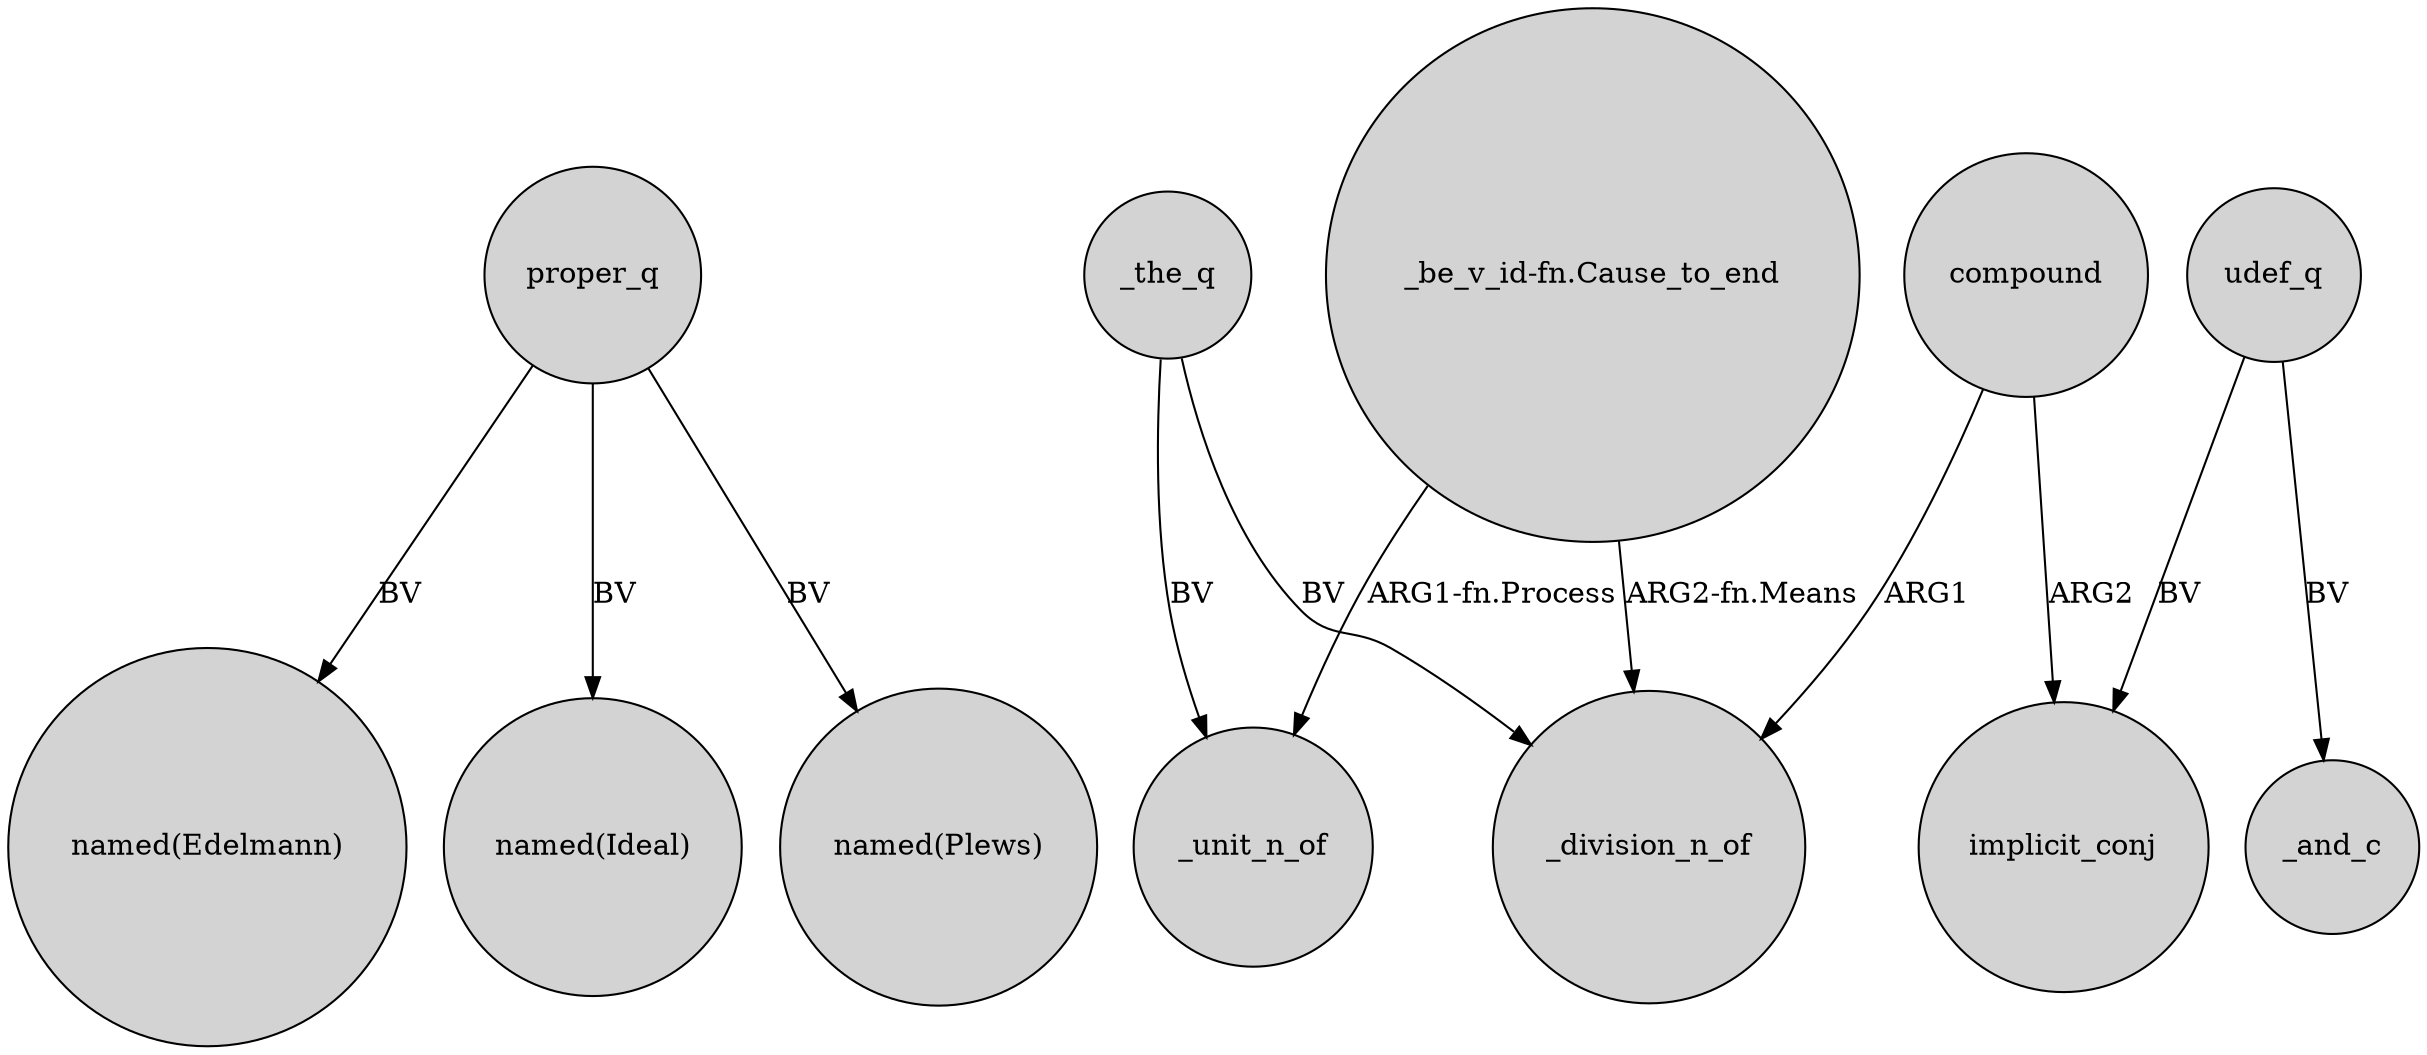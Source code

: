 digraph {
	node [shape=circle style=filled]
	proper_q -> "named(Edelmann)" [label=BV]
	_the_q -> _division_n_of [label=BV]
	udef_q -> _and_c [label=BV]
	"_be_v_id-fn.Cause_to_end" -> _division_n_of [label="ARG2-fn.Means"]
	proper_q -> "named(Ideal)" [label=BV]
	"_be_v_id-fn.Cause_to_end" -> _unit_n_of [label="ARG1-fn.Process"]
	_the_q -> _unit_n_of [label=BV]
	compound -> implicit_conj [label=ARG2]
	compound -> _division_n_of [label=ARG1]
	udef_q -> implicit_conj [label=BV]
	proper_q -> "named(Plews)" [label=BV]
}
